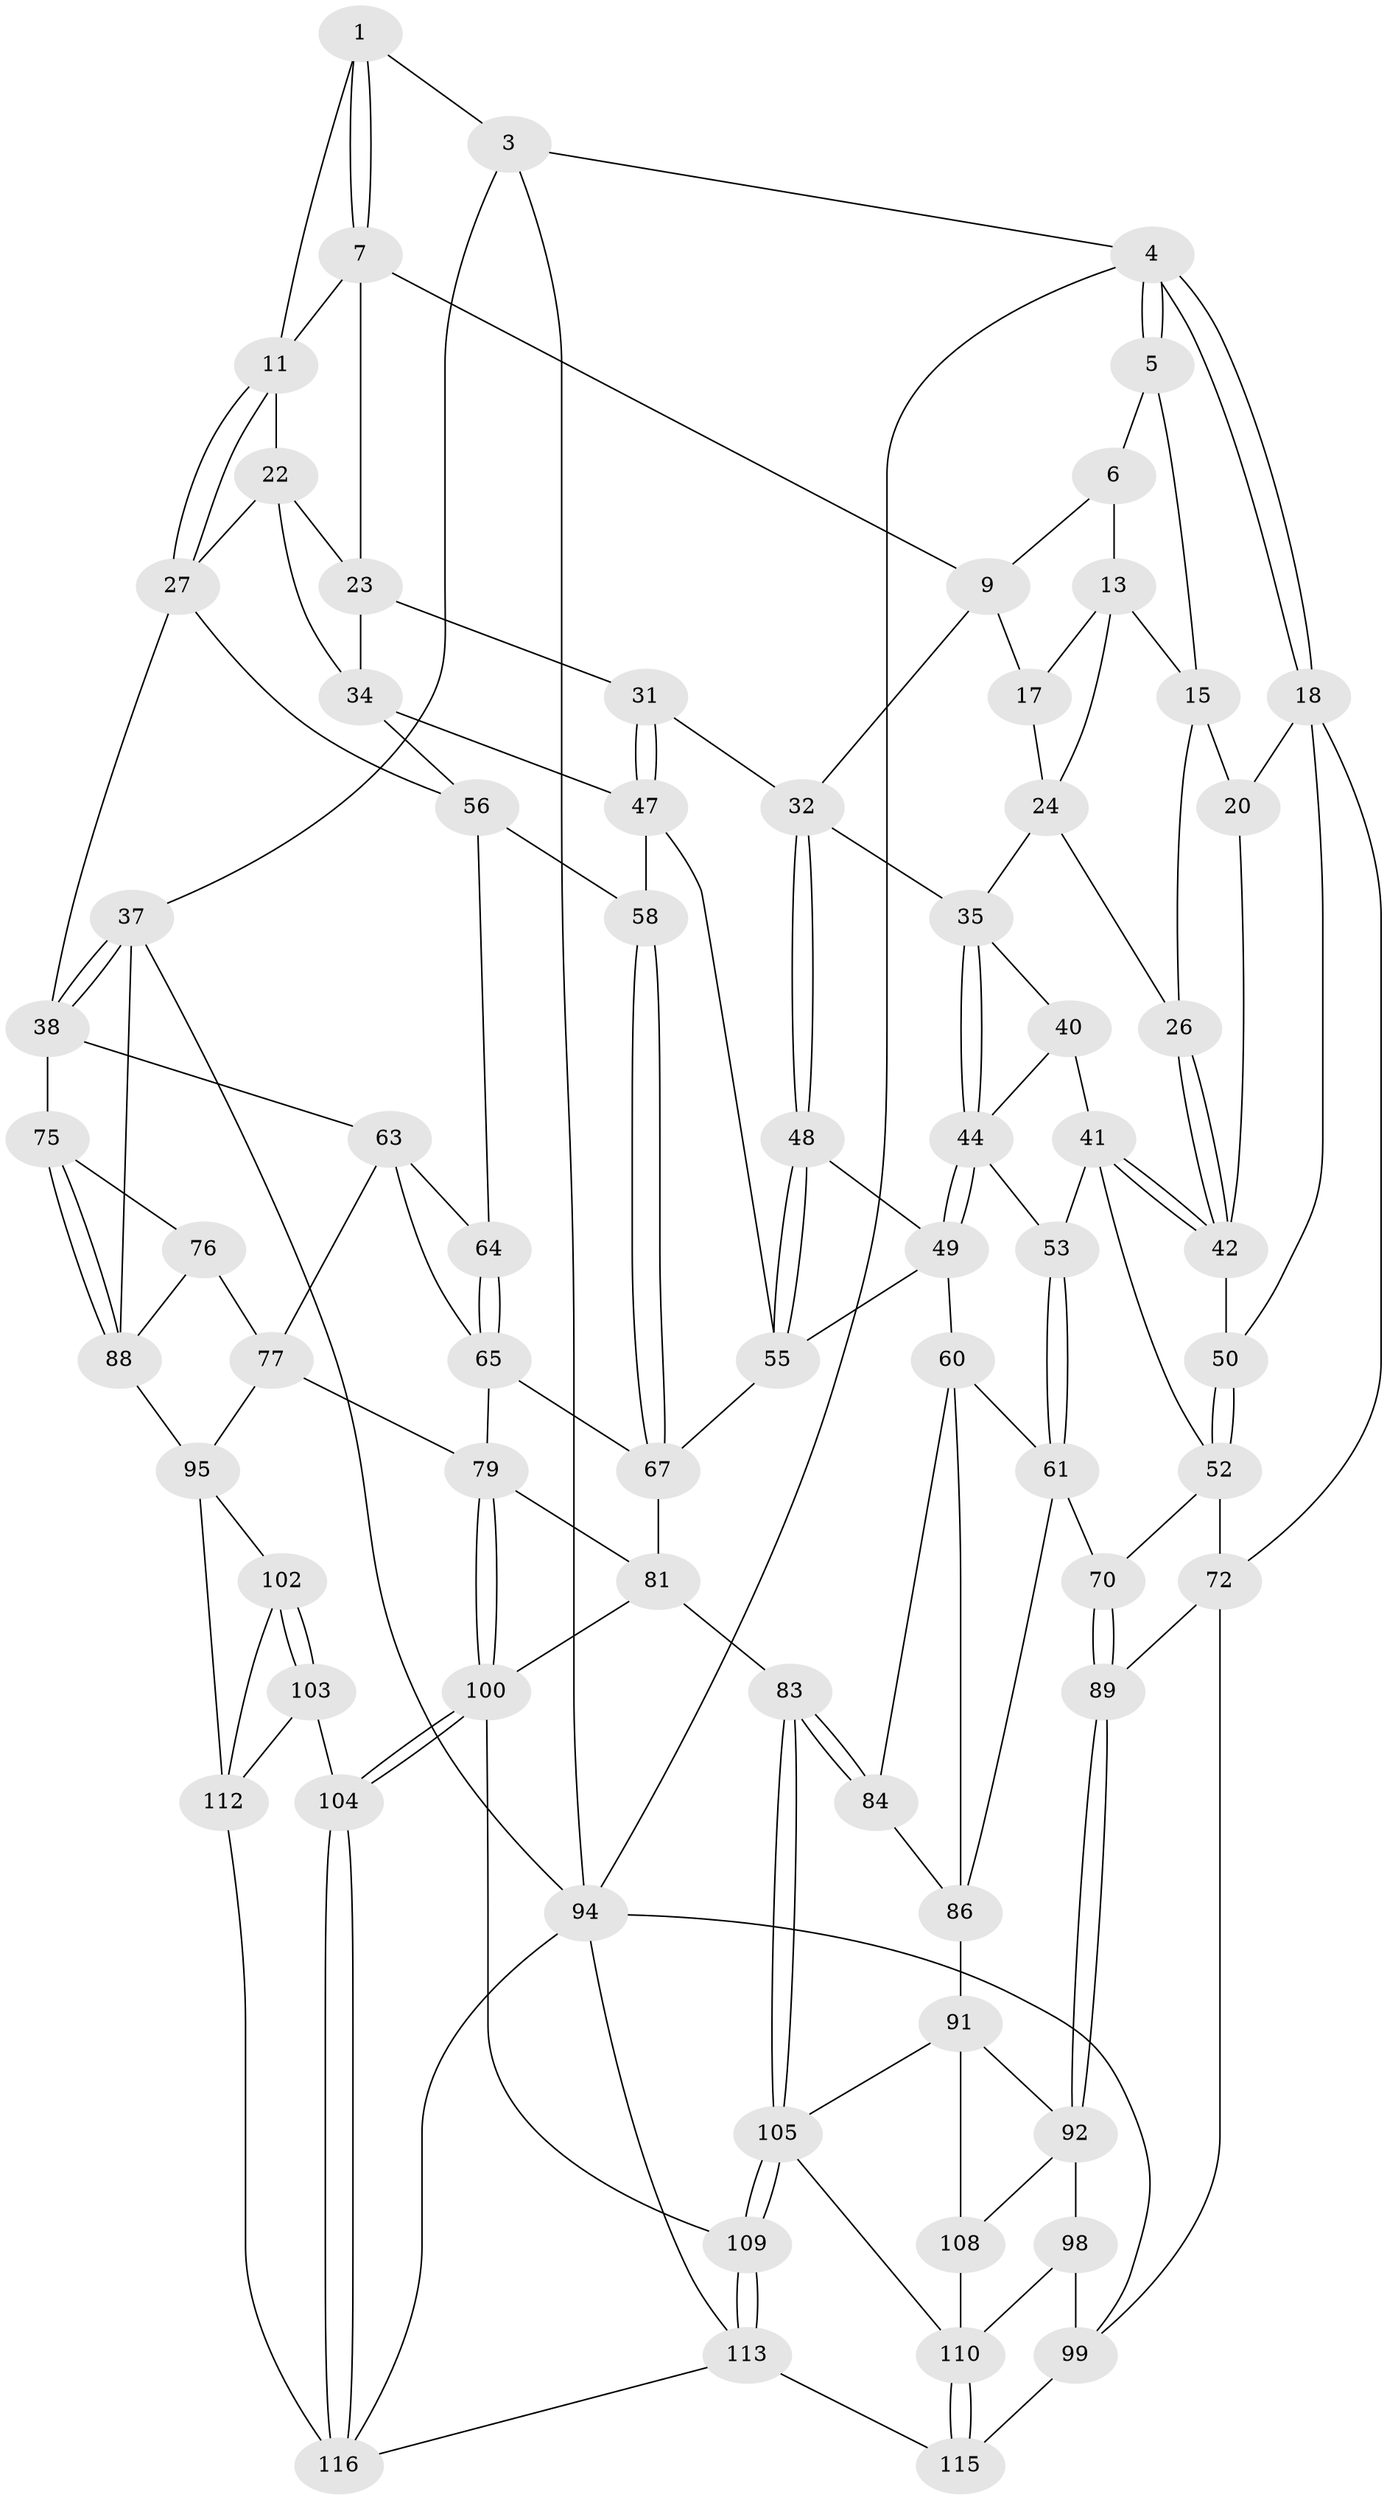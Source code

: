 // Generated by graph-tools (version 1.1) at 2025/52/02/27/25 19:52:36]
// undirected, 73 vertices, 162 edges
graph export_dot {
graph [start="1"]
  node [color=gray90,style=filled];
  1 [pos="+0.7258068376548045+0",super="+2"];
  3 [pos="+1+0"];
  4 [pos="+0+0"];
  5 [pos="+0.19363074227089286+0"];
  6 [pos="+0.4051623102969492+0",super="+10"];
  7 [pos="+0.7010375669493603+0",super="+8"];
  9 [pos="+0.5098089697096159+0.13708638437395224",super="+16"];
  11 [pos="+0.8293369061608001+0.1641008345814234",super="+12"];
  13 [pos="+0.3631251961029709+0.08015207725892193",super="+14"];
  15 [pos="+0.1787173591273702+0",super="+21"];
  17 [pos="+0.3901027088959419+0.14233635089954758"];
  18 [pos="+0+0.24740446288983772",super="+19"];
  20 [pos="+0.01468316603533105+0.1799932795891317"];
  22 [pos="+0.6574753616550693+0.15739156245549593",super="+29"];
  23 [pos="+0.5965704345618397+0.1330753186594205",super="+30"];
  24 [pos="+0.26434723513360175+0.15295288030129078",super="+25"];
  26 [pos="+0.09115594139363918+0.18435133583635588"];
  27 [pos="+0.8969278462573289+0.29127143419941537",super="+28"];
  31 [pos="+0.5629007263700333+0.30465180992810675"];
  32 [pos="+0.4597285521143973+0.26960487932733374",super="+33"];
  34 [pos="+0.7356732034752536+0.2775640713002028",super="+46"];
  35 [pos="+0.2813630551326032+0.25049857785731167",super="+36"];
  37 [pos="+1+0.2721714707174078",super="+87"];
  38 [pos="+0.9709161329304524+0.3205208207893186",super="+39"];
  40 [pos="+0.26146896421312127+0.27120859672222564"];
  41 [pos="+0.24580384267081912+0.28272538099315586",super="+51"];
  42 [pos="+0.219553710530621+0.2889029957378663",super="+43"];
  44 [pos="+0.37694578297399367+0.3909191201343689",super="+45"];
  47 [pos="+0.582392577774367+0.3365608959085686",super="+54"];
  48 [pos="+0.45695039590554987+0.2844946117528528"];
  49 [pos="+0.40539820451895925+0.3952135009393945",super="+59"];
  50 [pos="+0.09284746641789682+0.38428884259928425"];
  52 [pos="+0.13859335234877412+0.4846414593481634",super="+71"];
  53 [pos="+0.2752631889787534+0.4431684591361555"];
  55 [pos="+0.5343203094582377+0.4337753186148513",super="+62"];
  56 [pos="+0.6639888234438461+0.4298935512959365",super="+57"];
  58 [pos="+0.6314988249392005+0.45807637534127554"];
  60 [pos="+0.38478636452914494+0.5181064382640357",super="+85"];
  61 [pos="+0.314802471563445+0.48817206472403496",super="+69"];
  63 [pos="+0.7970135165847908+0.46695079344606233",super="+74"];
  64 [pos="+0.7144336454527132+0.44768652864807224"];
  65 [pos="+0.6930213673068758+0.5194119690138713",super="+66"];
  67 [pos="+0.6377480375286618+0.5226264637809718",super="+68"];
  70 [pos="+0.22360097874288368+0.5786295164871708"];
  72 [pos="+0.08342866434577358+0.5567611276799357",super="+73"];
  75 [pos="+0.9220872561547343+0.5477966613812495"];
  76 [pos="+0.8599383756251688+0.6232271838320894"];
  77 [pos="+0.7862456201770744+0.6416311196060548",super="+78"];
  79 [pos="+0.6967022358929965+0.6794719720537655",super="+80"];
  81 [pos="+0.5171079041701986+0.6943132765595489",super="+82"];
  83 [pos="+0.4402359608548594+0.7405889512384698"];
  84 [pos="+0.41001072305889785+0.7233577841820523"];
  86 [pos="+0.260455328994885+0.6006720629884988",super="+90"];
  88 [pos="+1+0.7770911902356015",super="+93"];
  89 [pos="+0.16451852433676295+0.7082822232367525"];
  91 [pos="+0.2548867177564676+0.7345102583828753",super="+107"];
  92 [pos="+0.1686170035896107+0.7453386824801921",super="+97"];
  94 [pos="+1+1",super="+120"];
  95 [pos="+1+0.7921203023736638",super="+96"];
  98 [pos="+0.07062467996139535+0.8279983999024926"];
  99 [pos="+0+0.7515396773650113",super="+119"];
  100 [pos="+0.646718793752289+0.8734043045690524",super="+101"];
  102 [pos="+0.8079997370056786+0.8420579386360741"];
  103 [pos="+0.7517989705789312+0.9036341907726675"];
  104 [pos="+0.7112976431834621+0.9285106792874596"];
  105 [pos="+0.39144798651585394+0.8613480258352849",super="+106"];
  108 [pos="+0.26331062299554897+0.8612975768979351"];
  109 [pos="+0.4616200871696173+1"];
  110 [pos="+0.19422497527399613+1",super="+111"];
  112 [pos="+0.9342747675373543+0.8532913373007177",super="+117"];
  113 [pos="+0.4568827624558585+1",super="+114"];
  115 [pos="+0.1944754552184594+1"];
  116 [pos="+0.6756225356248027+1",super="+118"];
  1 -- 7;
  1 -- 7;
  1 -- 3;
  1 -- 11;
  3 -- 4;
  3 -- 37;
  3 -- 94;
  4 -- 5;
  4 -- 5;
  4 -- 18;
  4 -- 18;
  4 -- 94;
  5 -- 6;
  5 -- 15;
  6 -- 9;
  6 -- 13;
  7 -- 11;
  7 -- 9;
  7 -- 23;
  9 -- 17;
  9 -- 32;
  11 -- 27;
  11 -- 27;
  11 -- 22;
  13 -- 17;
  13 -- 24;
  13 -- 15;
  15 -- 26;
  15 -- 20;
  17 -- 24;
  18 -- 50;
  18 -- 20;
  18 -- 72;
  20 -- 42;
  22 -- 23;
  22 -- 34;
  22 -- 27;
  23 -- 34;
  23 -- 31;
  24 -- 26;
  24 -- 35;
  26 -- 42;
  26 -- 42;
  27 -- 38;
  27 -- 56;
  31 -- 32;
  31 -- 47;
  31 -- 47;
  32 -- 48;
  32 -- 48;
  32 -- 35;
  34 -- 56;
  34 -- 47;
  35 -- 44;
  35 -- 44;
  35 -- 40;
  37 -- 38;
  37 -- 38;
  37 -- 88;
  37 -- 94;
  38 -- 75;
  38 -- 63;
  40 -- 41;
  40 -- 44;
  41 -- 42;
  41 -- 42;
  41 -- 52;
  41 -- 53;
  42 -- 50;
  44 -- 49;
  44 -- 49;
  44 -- 53;
  47 -- 58;
  47 -- 55;
  48 -- 49;
  48 -- 55;
  48 -- 55;
  49 -- 60;
  49 -- 55;
  50 -- 52;
  50 -- 52;
  52 -- 72;
  52 -- 70;
  53 -- 61;
  53 -- 61;
  55 -- 67;
  56 -- 64;
  56 -- 58;
  58 -- 67;
  58 -- 67;
  60 -- 61;
  60 -- 86;
  60 -- 84;
  61 -- 70;
  61 -- 86;
  63 -- 64;
  63 -- 65;
  63 -- 77;
  64 -- 65;
  64 -- 65;
  65 -- 67;
  65 -- 79;
  67 -- 81;
  70 -- 89;
  70 -- 89;
  72 -- 89;
  72 -- 99;
  75 -- 76;
  75 -- 88;
  75 -- 88;
  76 -- 77;
  76 -- 88;
  77 -- 79;
  77 -- 95;
  79 -- 100;
  79 -- 100;
  79 -- 81;
  81 -- 83;
  81 -- 100;
  83 -- 84;
  83 -- 84;
  83 -- 105;
  83 -- 105;
  84 -- 86;
  86 -- 91;
  88 -- 95;
  89 -- 92;
  89 -- 92;
  91 -- 92;
  91 -- 105;
  91 -- 108;
  92 -- 108;
  92 -- 98;
  94 -- 113;
  94 -- 99;
  94 -- 116;
  95 -- 112;
  95 -- 102;
  98 -- 99;
  98 -- 110;
  99 -- 115;
  100 -- 104;
  100 -- 104;
  100 -- 109;
  102 -- 103;
  102 -- 103;
  102 -- 112;
  103 -- 104;
  103 -- 112;
  104 -- 116;
  104 -- 116;
  105 -- 109;
  105 -- 109;
  105 -- 110;
  108 -- 110;
  109 -- 113;
  109 -- 113;
  110 -- 115;
  110 -- 115;
  112 -- 116;
  113 -- 116;
  113 -- 115;
}
